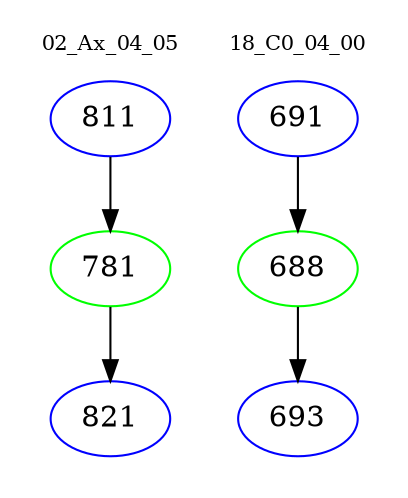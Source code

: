 digraph{
subgraph cluster_0 {
color = white
label = "02_Ax_04_05";
fontsize=10;
T0_811 [label="811", color="blue"]
T0_811 -> T0_781 [color="black"]
T0_781 [label="781", color="green"]
T0_781 -> T0_821 [color="black"]
T0_821 [label="821", color="blue"]
}
subgraph cluster_1 {
color = white
label = "18_C0_04_00";
fontsize=10;
T1_691 [label="691", color="blue"]
T1_691 -> T1_688 [color="black"]
T1_688 [label="688", color="green"]
T1_688 -> T1_693 [color="black"]
T1_693 [label="693", color="blue"]
}
}
